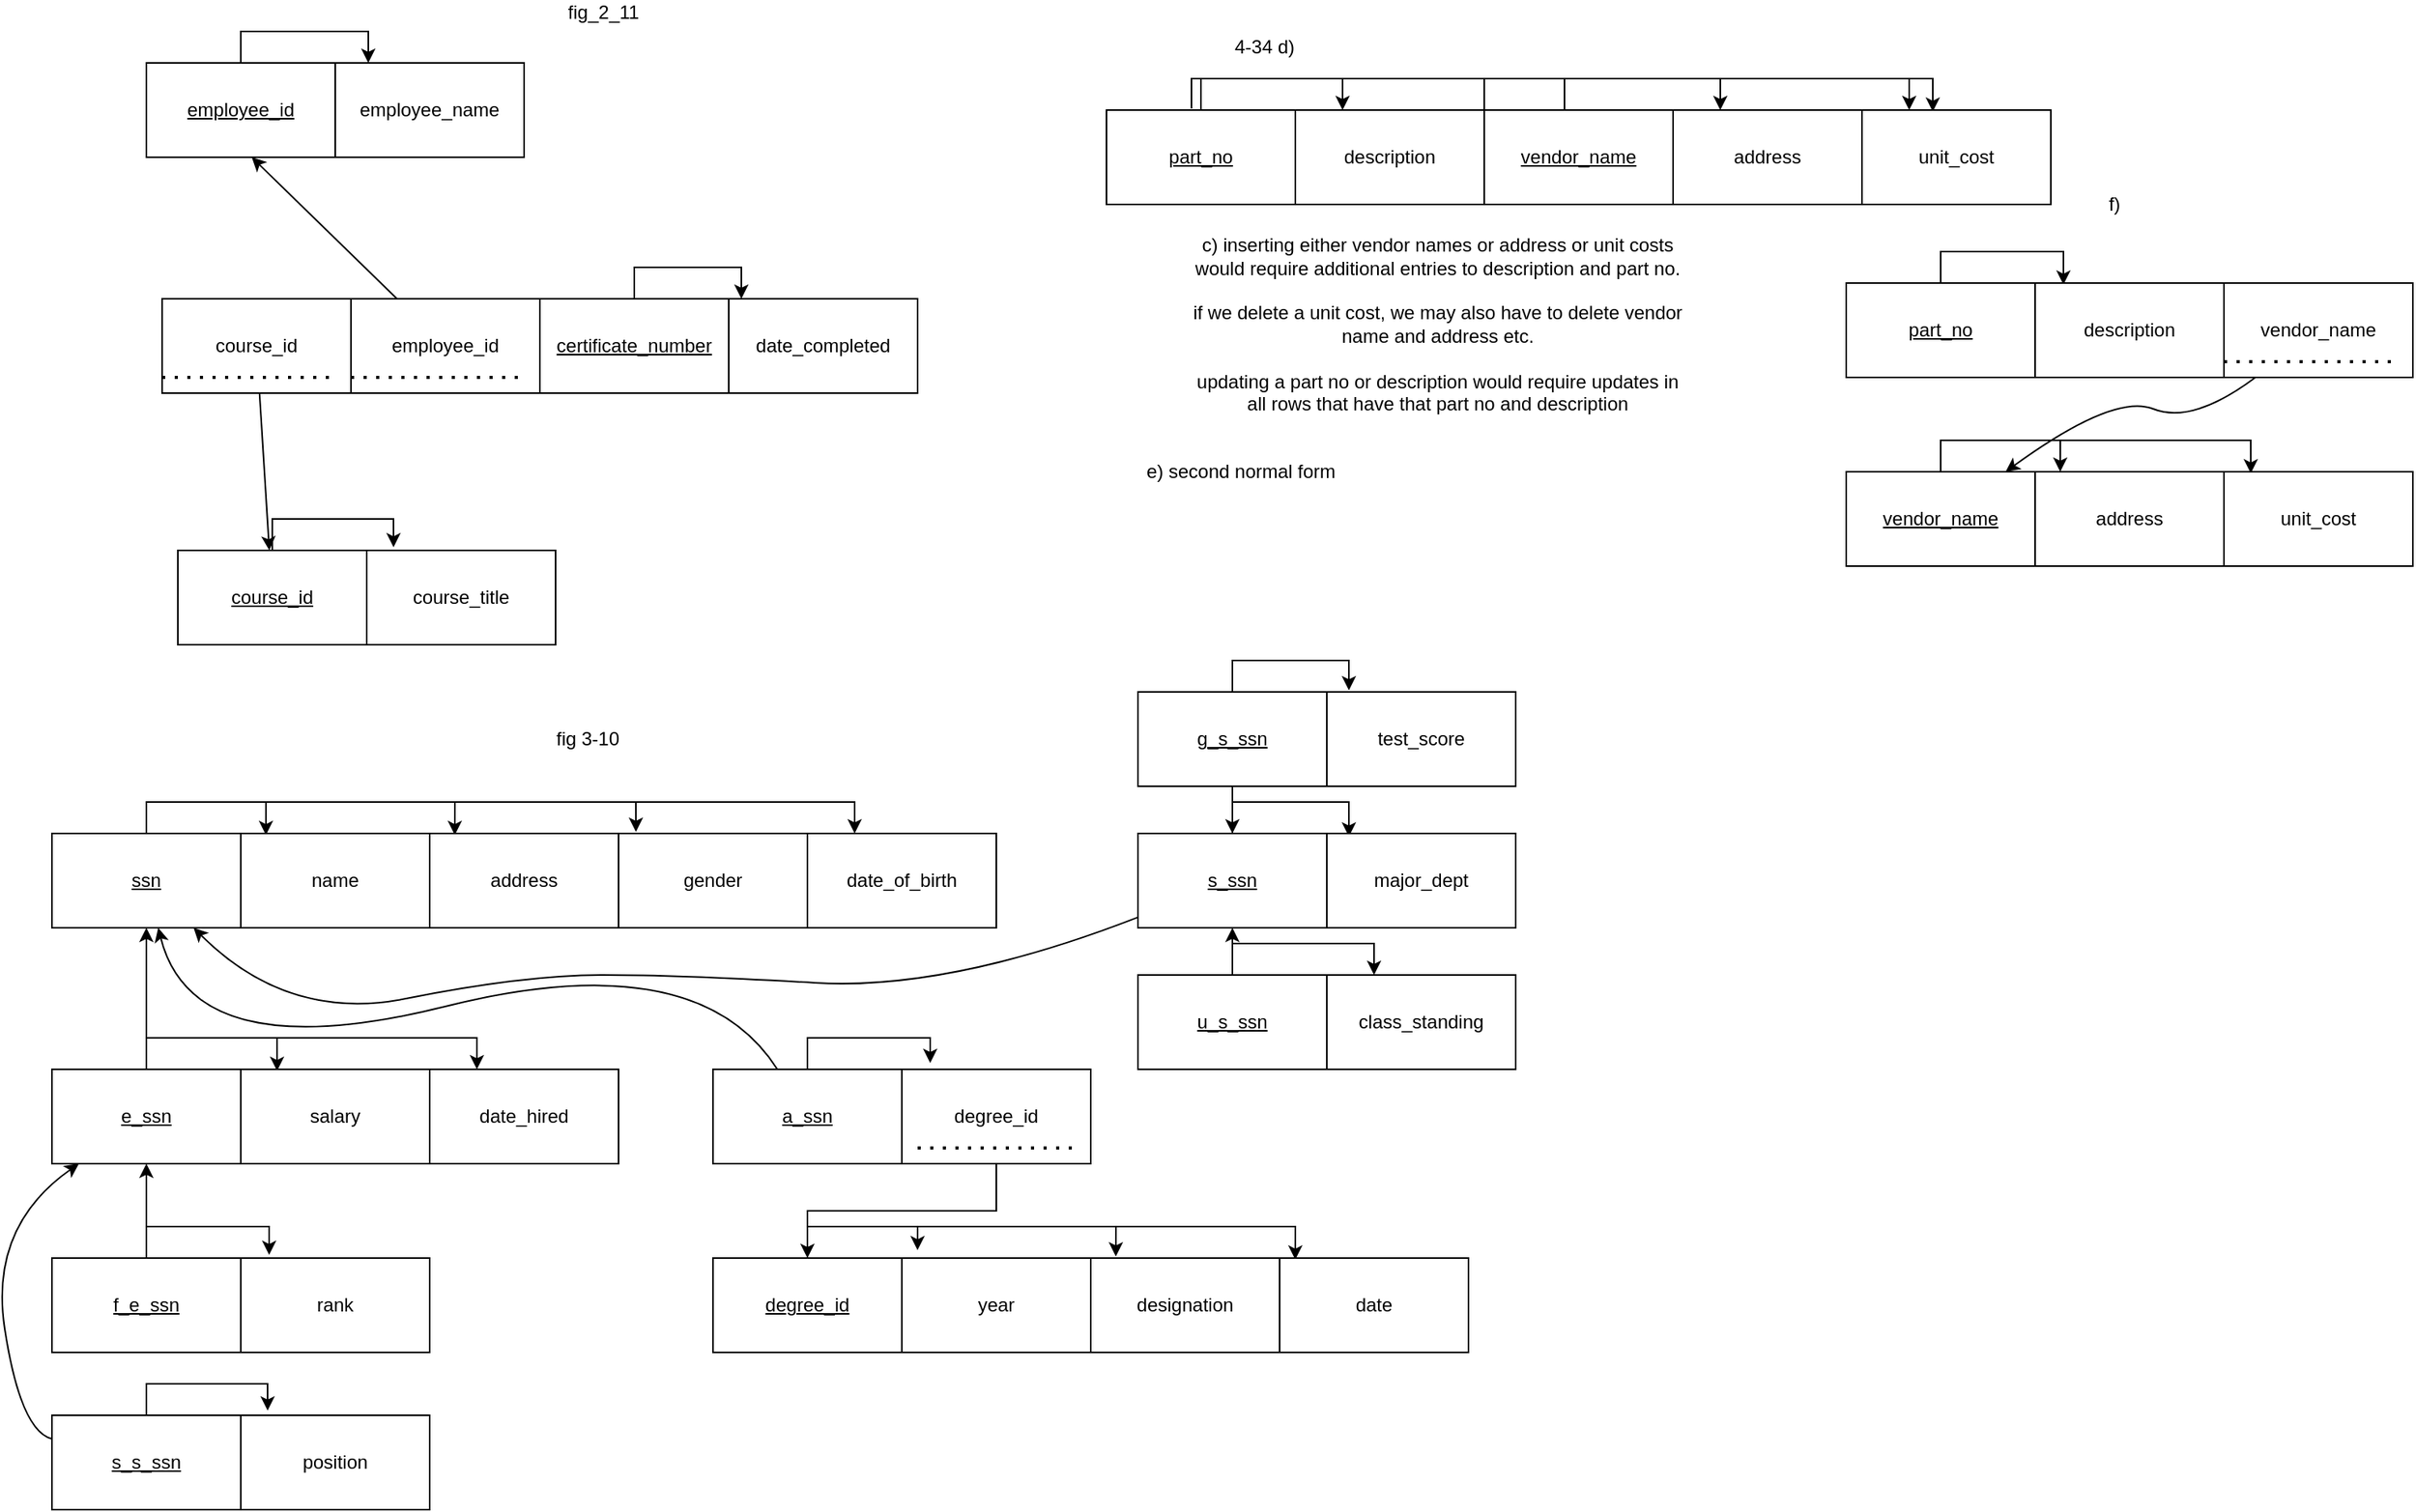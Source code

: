 <mxfile version="17.4.6" type="github">
  <diagram id="R2lEEEUBdFMjLlhIrx00" name="Page-1">
    <mxGraphModel dx="1662" dy="755" grid="1" gridSize="10" guides="1" tooltips="1" connect="1" arrows="1" fold="1" page="1" pageScale="1" pageWidth="850" pageHeight="1100" math="0" shadow="0" extFonts="Permanent Marker^https://fonts.googleapis.com/css?family=Permanent+Marker">
      <root>
        <mxCell id="0" />
        <mxCell id="1" parent="0" />
        <mxCell id="yiLSMs-EZFvoXGDY9Pij-1" value="&lt;div&gt;fig_2_11&lt;/div&gt;&lt;div&gt;&lt;br&gt;&lt;/div&gt;" style="text;html=1;resizable=0;autosize=1;align=center;verticalAlign=middle;points=[];fillColor=none;strokeColor=none;rounded=0;" vertex="1" parent="1">
          <mxGeometry x="355" y="20" width="70" height="30" as="geometry" />
        </mxCell>
        <mxCell id="yiLSMs-EZFvoXGDY9Pij-56" style="edgeStyle=orthogonalEdgeStyle;rounded=0;orthogonalLoop=1;jettySize=auto;html=1;entryX=0.175;entryY=0;entryDx=0;entryDy=0;entryPerimeter=0;" edge="1" parent="1" source="yiLSMs-EZFvoXGDY9Pij-2" target="yiLSMs-EZFvoXGDY9Pij-3">
          <mxGeometry relative="1" as="geometry" />
        </mxCell>
        <mxCell id="yiLSMs-EZFvoXGDY9Pij-2" value="&lt;u&gt;employee_id&lt;/u&gt;" style="rounded=0;whiteSpace=wrap;html=1;" vertex="1" parent="1">
          <mxGeometry x="100" y="60" width="120" height="60" as="geometry" />
        </mxCell>
        <mxCell id="yiLSMs-EZFvoXGDY9Pij-3" value="employee_name" style="rounded=0;whiteSpace=wrap;html=1;" vertex="1" parent="1">
          <mxGeometry x="220" y="60" width="120" height="60" as="geometry" />
        </mxCell>
        <mxCell id="yiLSMs-EZFvoXGDY9Pij-57" style="edgeStyle=orthogonalEdgeStyle;rounded=0;orthogonalLoop=1;jettySize=auto;html=1;entryX=0.142;entryY=-0.033;entryDx=0;entryDy=0;entryPerimeter=0;" edge="1" parent="1" source="yiLSMs-EZFvoXGDY9Pij-4" target="yiLSMs-EZFvoXGDY9Pij-7">
          <mxGeometry relative="1" as="geometry" />
        </mxCell>
        <mxCell id="yiLSMs-EZFvoXGDY9Pij-4" value="course_id" style="rounded=0;whiteSpace=wrap;html=1;fontStyle=4" vertex="1" parent="1">
          <mxGeometry x="120" y="370" width="120" height="60" as="geometry" />
        </mxCell>
        <mxCell id="yiLSMs-EZFvoXGDY9Pij-5" value="course_id" style="rounded=0;whiteSpace=wrap;html=1;" vertex="1" parent="1">
          <mxGeometry x="110" y="210" width="120" height="60" as="geometry" />
        </mxCell>
        <mxCell id="yiLSMs-EZFvoXGDY9Pij-6" value="employee_id" style="rounded=0;whiteSpace=wrap;html=1;" vertex="1" parent="1">
          <mxGeometry x="230" y="210" width="120" height="60" as="geometry" />
        </mxCell>
        <mxCell id="yiLSMs-EZFvoXGDY9Pij-7" value="course_title" style="rounded=0;whiteSpace=wrap;html=1;" vertex="1" parent="1">
          <mxGeometry x="240" y="370" width="120" height="60" as="geometry" />
        </mxCell>
        <mxCell id="yiLSMs-EZFvoXGDY9Pij-58" style="edgeStyle=orthogonalEdgeStyle;rounded=0;orthogonalLoop=1;jettySize=auto;html=1;entryX=0.067;entryY=0;entryDx=0;entryDy=0;entryPerimeter=0;" edge="1" parent="1" source="yiLSMs-EZFvoXGDY9Pij-9" target="yiLSMs-EZFvoXGDY9Pij-11">
          <mxGeometry relative="1" as="geometry" />
        </mxCell>
        <mxCell id="yiLSMs-EZFvoXGDY9Pij-9" value="&lt;u&gt;certificate_number&lt;br&gt;&lt;/u&gt;" style="rounded=0;whiteSpace=wrap;html=1;" vertex="1" parent="1">
          <mxGeometry x="350" y="210" width="120" height="60" as="geometry" />
        </mxCell>
        <mxCell id="yiLSMs-EZFvoXGDY9Pij-10" value="" style="endArrow=none;dashed=1;html=1;dashPattern=1 3;strokeWidth=2;rounded=0;" edge="1" parent="1">
          <mxGeometry width="50" height="50" relative="1" as="geometry">
            <mxPoint x="110" y="260" as="sourcePoint" />
            <mxPoint x="220" y="260" as="targetPoint" />
          </mxGeometry>
        </mxCell>
        <mxCell id="yiLSMs-EZFvoXGDY9Pij-11" value="date_completed" style="rounded=0;whiteSpace=wrap;html=1;" vertex="1" parent="1">
          <mxGeometry x="470" y="210" width="120" height="60" as="geometry" />
        </mxCell>
        <mxCell id="yiLSMs-EZFvoXGDY9Pij-12" value="" style="endArrow=none;dashed=1;html=1;dashPattern=1 3;strokeWidth=2;rounded=0;" edge="1" parent="1">
          <mxGeometry width="50" height="50" relative="1" as="geometry">
            <mxPoint x="230" y="260" as="sourcePoint" />
            <mxPoint x="340" y="260" as="targetPoint" />
          </mxGeometry>
        </mxCell>
        <mxCell id="yiLSMs-EZFvoXGDY9Pij-13" value="" style="endArrow=classic;html=1;rounded=0;entryX=0.558;entryY=1;entryDx=0;entryDy=0;entryPerimeter=0;" edge="1" parent="1" source="yiLSMs-EZFvoXGDY9Pij-6" target="yiLSMs-EZFvoXGDY9Pij-2">
          <mxGeometry width="50" height="50" relative="1" as="geometry">
            <mxPoint x="400" y="410" as="sourcePoint" />
            <mxPoint x="450" y="360" as="targetPoint" />
          </mxGeometry>
        </mxCell>
        <mxCell id="yiLSMs-EZFvoXGDY9Pij-14" value="" style="endArrow=classic;html=1;rounded=0;" edge="1" parent="1" source="yiLSMs-EZFvoXGDY9Pij-5" target="yiLSMs-EZFvoXGDY9Pij-4">
          <mxGeometry width="50" height="50" relative="1" as="geometry">
            <mxPoint x="179.24" y="220" as="sourcePoint" />
            <mxPoint x="176.96" y="130" as="targetPoint" />
          </mxGeometry>
        </mxCell>
        <mxCell id="yiLSMs-EZFvoXGDY9Pij-15" value="fig 3-10" style="text;html=1;resizable=0;autosize=1;align=center;verticalAlign=middle;points=[];fillColor=none;strokeColor=none;rounded=0;" vertex="1" parent="1">
          <mxGeometry x="350" y="480" width="60" height="20" as="geometry" />
        </mxCell>
        <mxCell id="yiLSMs-EZFvoXGDY9Pij-59" style="edgeStyle=orthogonalEdgeStyle;rounded=0;orthogonalLoop=1;jettySize=auto;html=1;entryX=0.133;entryY=0.017;entryDx=0;entryDy=0;entryPerimeter=0;" edge="1" parent="1" source="yiLSMs-EZFvoXGDY9Pij-16" target="yiLSMs-EZFvoXGDY9Pij-17">
          <mxGeometry relative="1" as="geometry" />
        </mxCell>
        <mxCell id="yiLSMs-EZFvoXGDY9Pij-61" style="edgeStyle=orthogonalEdgeStyle;rounded=0;orthogonalLoop=1;jettySize=auto;html=1;entryX=0.133;entryY=0.017;entryDx=0;entryDy=0;entryPerimeter=0;exitX=0.5;exitY=0;exitDx=0;exitDy=0;" edge="1" parent="1" source="yiLSMs-EZFvoXGDY9Pij-16" target="yiLSMs-EZFvoXGDY9Pij-18">
          <mxGeometry relative="1" as="geometry" />
        </mxCell>
        <mxCell id="yiLSMs-EZFvoXGDY9Pij-62" style="edgeStyle=orthogonalEdgeStyle;rounded=0;orthogonalLoop=1;jettySize=auto;html=1;entryX=0.092;entryY=-0.017;entryDx=0;entryDy=0;entryPerimeter=0;exitX=0.5;exitY=0;exitDx=0;exitDy=0;" edge="1" parent="1" source="yiLSMs-EZFvoXGDY9Pij-16" target="yiLSMs-EZFvoXGDY9Pij-19">
          <mxGeometry relative="1" as="geometry" />
        </mxCell>
        <mxCell id="yiLSMs-EZFvoXGDY9Pij-63" style="edgeStyle=orthogonalEdgeStyle;rounded=0;orthogonalLoop=1;jettySize=auto;html=1;entryX=0.25;entryY=0;entryDx=0;entryDy=0;exitX=0.5;exitY=0;exitDx=0;exitDy=0;" edge="1" parent="1" source="yiLSMs-EZFvoXGDY9Pij-16" target="yiLSMs-EZFvoXGDY9Pij-20">
          <mxGeometry relative="1" as="geometry" />
        </mxCell>
        <mxCell id="yiLSMs-EZFvoXGDY9Pij-16" value="&lt;u&gt;ssn&lt;/u&gt;" style="rounded=0;whiteSpace=wrap;html=1;" vertex="1" parent="1">
          <mxGeometry x="40" y="550" width="120" height="60" as="geometry" />
        </mxCell>
        <mxCell id="yiLSMs-EZFvoXGDY9Pij-17" value="name" style="rounded=0;whiteSpace=wrap;html=1;" vertex="1" parent="1">
          <mxGeometry x="160" y="550" width="120" height="60" as="geometry" />
        </mxCell>
        <mxCell id="yiLSMs-EZFvoXGDY9Pij-18" value="address" style="rounded=0;whiteSpace=wrap;html=1;" vertex="1" parent="1">
          <mxGeometry x="280" y="550" width="120" height="60" as="geometry" />
        </mxCell>
        <mxCell id="yiLSMs-EZFvoXGDY9Pij-19" value="gender" style="rounded=0;whiteSpace=wrap;html=1;" vertex="1" parent="1">
          <mxGeometry x="400" y="550" width="120" height="60" as="geometry" />
        </mxCell>
        <mxCell id="yiLSMs-EZFvoXGDY9Pij-20" value="date_of_birth" style="rounded=0;whiteSpace=wrap;html=1;" vertex="1" parent="1">
          <mxGeometry x="520" y="550" width="120" height="60" as="geometry" />
        </mxCell>
        <mxCell id="yiLSMs-EZFvoXGDY9Pij-38" style="edgeStyle=orthogonalEdgeStyle;rounded=0;orthogonalLoop=1;jettySize=auto;html=1;exitX=0.5;exitY=0;exitDx=0;exitDy=0;" edge="1" parent="1" source="yiLSMs-EZFvoXGDY9Pij-21" target="yiLSMs-EZFvoXGDY9Pij-16">
          <mxGeometry relative="1" as="geometry" />
        </mxCell>
        <mxCell id="yiLSMs-EZFvoXGDY9Pij-73" style="edgeStyle=orthogonalEdgeStyle;rounded=0;orthogonalLoop=1;jettySize=auto;html=1;entryX=0.192;entryY=0.017;entryDx=0;entryDy=0;entryPerimeter=0;" edge="1" parent="1" source="yiLSMs-EZFvoXGDY9Pij-21" target="yiLSMs-EZFvoXGDY9Pij-22">
          <mxGeometry relative="1" as="geometry" />
        </mxCell>
        <mxCell id="yiLSMs-EZFvoXGDY9Pij-74" style="edgeStyle=orthogonalEdgeStyle;rounded=0;orthogonalLoop=1;jettySize=auto;html=1;entryX=0.25;entryY=0;entryDx=0;entryDy=0;exitX=0.5;exitY=0;exitDx=0;exitDy=0;" edge="1" parent="1" source="yiLSMs-EZFvoXGDY9Pij-21" target="yiLSMs-EZFvoXGDY9Pij-23">
          <mxGeometry relative="1" as="geometry" />
        </mxCell>
        <mxCell id="yiLSMs-EZFvoXGDY9Pij-21" value="&lt;u&gt;e_ssn&lt;/u&gt;" style="rounded=0;whiteSpace=wrap;html=1;" vertex="1" parent="1">
          <mxGeometry x="40" y="700" width="120" height="60" as="geometry" />
        </mxCell>
        <mxCell id="yiLSMs-EZFvoXGDY9Pij-22" value="salary" style="rounded=0;whiteSpace=wrap;html=1;" vertex="1" parent="1">
          <mxGeometry x="160" y="700" width="120" height="60" as="geometry" />
        </mxCell>
        <mxCell id="yiLSMs-EZFvoXGDY9Pij-23" value="date_hired" style="rounded=0;whiteSpace=wrap;html=1;" vertex="1" parent="1">
          <mxGeometry x="280" y="700" width="120" height="60" as="geometry" />
        </mxCell>
        <mxCell id="yiLSMs-EZFvoXGDY9Pij-67" style="edgeStyle=orthogonalEdgeStyle;rounded=0;orthogonalLoop=1;jettySize=auto;html=1;entryX=0.15;entryY=-0.067;entryDx=0;entryDy=0;entryPerimeter=0;" edge="1" parent="1" source="yiLSMs-EZFvoXGDY9Pij-24" target="yiLSMs-EZFvoXGDY9Pij-25">
          <mxGeometry relative="1" as="geometry" />
        </mxCell>
        <mxCell id="yiLSMs-EZFvoXGDY9Pij-24" value="&lt;u&gt;a_ssn&lt;/u&gt;" style="rounded=0;whiteSpace=wrap;html=1;" vertex="1" parent="1">
          <mxGeometry x="460" y="700" width="120" height="60" as="geometry" />
        </mxCell>
        <mxCell id="yiLSMs-EZFvoXGDY9Pij-29" style="edgeStyle=orthogonalEdgeStyle;rounded=0;orthogonalLoop=1;jettySize=auto;html=1;" edge="1" parent="1" source="yiLSMs-EZFvoXGDY9Pij-25" target="yiLSMs-EZFvoXGDY9Pij-26">
          <mxGeometry relative="1" as="geometry" />
        </mxCell>
        <mxCell id="yiLSMs-EZFvoXGDY9Pij-25" value="degree_id" style="rounded=0;whiteSpace=wrap;html=1;" vertex="1" parent="1">
          <mxGeometry x="580" y="700" width="120" height="60" as="geometry" />
        </mxCell>
        <mxCell id="yiLSMs-EZFvoXGDY9Pij-68" style="edgeStyle=orthogonalEdgeStyle;rounded=0;orthogonalLoop=1;jettySize=auto;html=1;entryX=0.083;entryY=-0.083;entryDx=0;entryDy=0;entryPerimeter=0;" edge="1" parent="1" source="yiLSMs-EZFvoXGDY9Pij-26" target="yiLSMs-EZFvoXGDY9Pij-28">
          <mxGeometry relative="1" as="geometry" />
        </mxCell>
        <mxCell id="yiLSMs-EZFvoXGDY9Pij-69" style="edgeStyle=orthogonalEdgeStyle;rounded=0;orthogonalLoop=1;jettySize=auto;html=1;entryX=0.133;entryY=-0.017;entryDx=0;entryDy=0;entryPerimeter=0;exitX=0.5;exitY=0;exitDx=0;exitDy=0;" edge="1" parent="1" source="yiLSMs-EZFvoXGDY9Pij-26" target="yiLSMs-EZFvoXGDY9Pij-30">
          <mxGeometry relative="1" as="geometry" />
        </mxCell>
        <mxCell id="yiLSMs-EZFvoXGDY9Pij-70" style="edgeStyle=orthogonalEdgeStyle;rounded=0;orthogonalLoop=1;jettySize=auto;html=1;entryX=0.083;entryY=0.017;entryDx=0;entryDy=0;entryPerimeter=0;exitX=0.5;exitY=0;exitDx=0;exitDy=0;" edge="1" parent="1" source="yiLSMs-EZFvoXGDY9Pij-26" target="yiLSMs-EZFvoXGDY9Pij-31">
          <mxGeometry relative="1" as="geometry" />
        </mxCell>
        <mxCell id="yiLSMs-EZFvoXGDY9Pij-26" value="&lt;u&gt;degree_id&lt;/u&gt;" style="rounded=0;whiteSpace=wrap;html=1;" vertex="1" parent="1">
          <mxGeometry x="460" y="820" width="120" height="60" as="geometry" />
        </mxCell>
        <mxCell id="yiLSMs-EZFvoXGDY9Pij-27" value="" style="endArrow=none;dashed=1;html=1;dashPattern=1 3;strokeWidth=2;rounded=0;" edge="1" parent="1">
          <mxGeometry width="50" height="50" relative="1" as="geometry">
            <mxPoint x="590" y="750" as="sourcePoint" />
            <mxPoint x="690" y="750" as="targetPoint" />
          </mxGeometry>
        </mxCell>
        <mxCell id="yiLSMs-EZFvoXGDY9Pij-28" value="year" style="rounded=0;whiteSpace=wrap;html=1;" vertex="1" parent="1">
          <mxGeometry x="580" y="820" width="120" height="60" as="geometry" />
        </mxCell>
        <mxCell id="yiLSMs-EZFvoXGDY9Pij-30" value="designation" style="rounded=0;whiteSpace=wrap;html=1;" vertex="1" parent="1">
          <mxGeometry x="700" y="820" width="120" height="60" as="geometry" />
        </mxCell>
        <mxCell id="yiLSMs-EZFvoXGDY9Pij-31" value="date" style="rounded=0;whiteSpace=wrap;html=1;" vertex="1" parent="1">
          <mxGeometry x="820" y="820" width="120" height="60" as="geometry" />
        </mxCell>
        <mxCell id="yiLSMs-EZFvoXGDY9Pij-33" value="" style="curved=1;endArrow=classic;html=1;rounded=0;" edge="1" parent="1" source="yiLSMs-EZFvoXGDY9Pij-24" target="yiLSMs-EZFvoXGDY9Pij-16">
          <mxGeometry width="50" height="50" relative="1" as="geometry">
            <mxPoint x="400" y="620" as="sourcePoint" />
            <mxPoint x="450" y="570" as="targetPoint" />
            <Array as="points">
              <mxPoint x="450" y="620" />
              <mxPoint x="130" y="700" />
            </Array>
          </mxGeometry>
        </mxCell>
        <mxCell id="yiLSMs-EZFvoXGDY9Pij-65" style="edgeStyle=orthogonalEdgeStyle;rounded=0;orthogonalLoop=1;jettySize=auto;html=1;entryX=0.117;entryY=0.033;entryDx=0;entryDy=0;entryPerimeter=0;" edge="1" parent="1" source="yiLSMs-EZFvoXGDY9Pij-35" target="yiLSMs-EZFvoXGDY9Pij-36">
          <mxGeometry relative="1" as="geometry" />
        </mxCell>
        <mxCell id="yiLSMs-EZFvoXGDY9Pij-35" value="&lt;u&gt;s_ssn&lt;/u&gt;" style="rounded=0;whiteSpace=wrap;html=1;" vertex="1" parent="1">
          <mxGeometry x="730" y="550" width="120" height="60" as="geometry" />
        </mxCell>
        <mxCell id="yiLSMs-EZFvoXGDY9Pij-36" value="major_dept" style="rounded=0;whiteSpace=wrap;html=1;" vertex="1" parent="1">
          <mxGeometry x="850" y="550" width="120" height="60" as="geometry" />
        </mxCell>
        <mxCell id="yiLSMs-EZFvoXGDY9Pij-37" value="" style="curved=1;endArrow=classic;html=1;rounded=0;" edge="1" parent="1" source="yiLSMs-EZFvoXGDY9Pij-35" target="yiLSMs-EZFvoXGDY9Pij-16">
          <mxGeometry width="50" height="50" relative="1" as="geometry">
            <mxPoint x="400" y="620" as="sourcePoint" />
            <mxPoint x="450" y="570" as="targetPoint" />
            <Array as="points">
              <mxPoint x="610" y="650" />
              <mxPoint x="440" y="640" />
              <mxPoint x="340" y="640" />
              <mxPoint x="190" y="670" />
            </Array>
          </mxGeometry>
        </mxCell>
        <mxCell id="yiLSMs-EZFvoXGDY9Pij-41" style="edgeStyle=orthogonalEdgeStyle;rounded=0;orthogonalLoop=1;jettySize=auto;html=1;entryX=0.5;entryY=1;entryDx=0;entryDy=0;" edge="1" parent="1" source="yiLSMs-EZFvoXGDY9Pij-39" target="yiLSMs-EZFvoXGDY9Pij-21">
          <mxGeometry relative="1" as="geometry" />
        </mxCell>
        <mxCell id="yiLSMs-EZFvoXGDY9Pij-72" style="edgeStyle=orthogonalEdgeStyle;rounded=0;orthogonalLoop=1;jettySize=auto;html=1;entryX=0.15;entryY=-0.033;entryDx=0;entryDy=0;entryPerimeter=0;" edge="1" parent="1" source="yiLSMs-EZFvoXGDY9Pij-39" target="yiLSMs-EZFvoXGDY9Pij-40">
          <mxGeometry relative="1" as="geometry" />
        </mxCell>
        <mxCell id="yiLSMs-EZFvoXGDY9Pij-39" value="&lt;u&gt;f_e_ssn&lt;/u&gt;" style="rounded=0;whiteSpace=wrap;html=1;" vertex="1" parent="1">
          <mxGeometry x="40" y="820" width="120" height="60" as="geometry" />
        </mxCell>
        <mxCell id="yiLSMs-EZFvoXGDY9Pij-40" value="rank" style="rounded=0;whiteSpace=wrap;html=1;" vertex="1" parent="1">
          <mxGeometry x="160" y="820" width="120" height="60" as="geometry" />
        </mxCell>
        <mxCell id="yiLSMs-EZFvoXGDY9Pij-71" style="edgeStyle=orthogonalEdgeStyle;rounded=0;orthogonalLoop=1;jettySize=auto;html=1;entryX=0.142;entryY=-0.05;entryDx=0;entryDy=0;entryPerimeter=0;" edge="1" parent="1" source="yiLSMs-EZFvoXGDY9Pij-42" target="yiLSMs-EZFvoXGDY9Pij-43">
          <mxGeometry relative="1" as="geometry" />
        </mxCell>
        <mxCell id="yiLSMs-EZFvoXGDY9Pij-42" value="&lt;u&gt;s_s_ssn&lt;/u&gt;" style="rounded=0;whiteSpace=wrap;html=1;" vertex="1" parent="1">
          <mxGeometry x="40" y="920" width="120" height="60" as="geometry" />
        </mxCell>
        <mxCell id="yiLSMs-EZFvoXGDY9Pij-43" value="position" style="rounded=0;whiteSpace=wrap;html=1;" vertex="1" parent="1">
          <mxGeometry x="160" y="920" width="120" height="60" as="geometry" />
        </mxCell>
        <mxCell id="yiLSMs-EZFvoXGDY9Pij-44" value="" style="curved=1;endArrow=classic;html=1;rounded=0;" edge="1" parent="1" source="yiLSMs-EZFvoXGDY9Pij-42" target="yiLSMs-EZFvoXGDY9Pij-21">
          <mxGeometry width="50" height="50" relative="1" as="geometry">
            <mxPoint x="-30" y="930" as="sourcePoint" />
            <mxPoint x="20" y="880" as="targetPoint" />
            <Array as="points">
              <mxPoint x="20" y="930" />
              <mxPoint y="800" />
            </Array>
          </mxGeometry>
        </mxCell>
        <mxCell id="yiLSMs-EZFvoXGDY9Pij-51" style="edgeStyle=orthogonalEdgeStyle;rounded=0;orthogonalLoop=1;jettySize=auto;html=1;" edge="1" parent="1" source="yiLSMs-EZFvoXGDY9Pij-47" target="yiLSMs-EZFvoXGDY9Pij-35">
          <mxGeometry relative="1" as="geometry" />
        </mxCell>
        <mxCell id="yiLSMs-EZFvoXGDY9Pij-64" style="edgeStyle=orthogonalEdgeStyle;rounded=0;orthogonalLoop=1;jettySize=auto;html=1;entryX=0.117;entryY=-0.017;entryDx=0;entryDy=0;entryPerimeter=0;" edge="1" parent="1" source="yiLSMs-EZFvoXGDY9Pij-47" target="yiLSMs-EZFvoXGDY9Pij-48">
          <mxGeometry relative="1" as="geometry" />
        </mxCell>
        <mxCell id="yiLSMs-EZFvoXGDY9Pij-47" value="&lt;u&gt;g_s_ssn&lt;/u&gt;" style="rounded=0;whiteSpace=wrap;html=1;" vertex="1" parent="1">
          <mxGeometry x="730" y="460" width="120" height="60" as="geometry" />
        </mxCell>
        <mxCell id="yiLSMs-EZFvoXGDY9Pij-48" value="test_score" style="rounded=0;whiteSpace=wrap;html=1;" vertex="1" parent="1">
          <mxGeometry x="850" y="460" width="120" height="60" as="geometry" />
        </mxCell>
        <mxCell id="yiLSMs-EZFvoXGDY9Pij-52" style="edgeStyle=orthogonalEdgeStyle;rounded=0;orthogonalLoop=1;jettySize=auto;html=1;entryX=0.5;entryY=1;entryDx=0;entryDy=0;" edge="1" parent="1" source="yiLSMs-EZFvoXGDY9Pij-49" target="yiLSMs-EZFvoXGDY9Pij-35">
          <mxGeometry relative="1" as="geometry" />
        </mxCell>
        <mxCell id="yiLSMs-EZFvoXGDY9Pij-66" style="edgeStyle=orthogonalEdgeStyle;rounded=0;orthogonalLoop=1;jettySize=auto;html=1;entryX=0.25;entryY=0;entryDx=0;entryDy=0;" edge="1" parent="1" source="yiLSMs-EZFvoXGDY9Pij-49" target="yiLSMs-EZFvoXGDY9Pij-50">
          <mxGeometry relative="1" as="geometry" />
        </mxCell>
        <mxCell id="yiLSMs-EZFvoXGDY9Pij-49" value="&lt;u&gt;u_s_ssn&lt;/u&gt;" style="rounded=0;whiteSpace=wrap;html=1;" vertex="1" parent="1">
          <mxGeometry x="730" y="640" width="120" height="60" as="geometry" />
        </mxCell>
        <mxCell id="yiLSMs-EZFvoXGDY9Pij-50" value="class_standing" style="rounded=0;whiteSpace=wrap;html=1;" vertex="1" parent="1">
          <mxGeometry x="850" y="640" width="120" height="60" as="geometry" />
        </mxCell>
        <mxCell id="yiLSMs-EZFvoXGDY9Pij-75" value="4-34 d)" style="text;html=1;resizable=0;autosize=1;align=center;verticalAlign=middle;points=[];fillColor=none;strokeColor=none;rounded=0;" vertex="1" parent="1">
          <mxGeometry x="780" y="40" width="60" height="20" as="geometry" />
        </mxCell>
        <mxCell id="yiLSMs-EZFvoXGDY9Pij-81" style="edgeStyle=orthogonalEdgeStyle;rounded=0;orthogonalLoop=1;jettySize=auto;html=1;entryX=0.25;entryY=0;entryDx=0;entryDy=0;" edge="1" parent="1" source="yiLSMs-EZFvoXGDY9Pij-76" target="yiLSMs-EZFvoXGDY9Pij-77">
          <mxGeometry relative="1" as="geometry" />
        </mxCell>
        <mxCell id="yiLSMs-EZFvoXGDY9Pij-84" style="edgeStyle=orthogonalEdgeStyle;rounded=0;orthogonalLoop=1;jettySize=auto;html=1;entryX=0.25;entryY=0;entryDx=0;entryDy=0;" edge="1" parent="1" source="yiLSMs-EZFvoXGDY9Pij-76" target="yiLSMs-EZFvoXGDY9Pij-79">
          <mxGeometry relative="1" as="geometry" />
        </mxCell>
        <mxCell id="yiLSMs-EZFvoXGDY9Pij-85" style="edgeStyle=orthogonalEdgeStyle;rounded=0;orthogonalLoop=1;jettySize=auto;html=1;entryX=0.25;entryY=0;entryDx=0;entryDy=0;exitX=0.45;exitY=-0.017;exitDx=0;exitDy=0;exitPerimeter=0;" edge="1" parent="1" source="yiLSMs-EZFvoXGDY9Pij-76" target="yiLSMs-EZFvoXGDY9Pij-80">
          <mxGeometry relative="1" as="geometry" />
        </mxCell>
        <mxCell id="yiLSMs-EZFvoXGDY9Pij-76" value="&lt;u&gt;part_no&lt;/u&gt;" style="rounded=0;whiteSpace=wrap;html=1;" vertex="1" parent="1">
          <mxGeometry x="710" y="90" width="120" height="60" as="geometry" />
        </mxCell>
        <mxCell id="yiLSMs-EZFvoXGDY9Pij-77" value="description" style="rounded=0;whiteSpace=wrap;html=1;" vertex="1" parent="1">
          <mxGeometry x="830" y="90" width="120" height="60" as="geometry" />
        </mxCell>
        <mxCell id="yiLSMs-EZFvoXGDY9Pij-91" style="edgeStyle=orthogonalEdgeStyle;rounded=0;orthogonalLoop=1;jettySize=auto;html=1;exitX=0.425;exitY=0;exitDx=0;exitDy=0;exitPerimeter=0;entryX=0.375;entryY=0.017;entryDx=0;entryDy=0;entryPerimeter=0;" edge="1" parent="1" source="yiLSMs-EZFvoXGDY9Pij-78" target="yiLSMs-EZFvoXGDY9Pij-80">
          <mxGeometry relative="1" as="geometry" />
        </mxCell>
        <mxCell id="yiLSMs-EZFvoXGDY9Pij-78" value="&lt;u&gt;vendor_name&lt;/u&gt;" style="rounded=0;whiteSpace=wrap;html=1;" vertex="1" parent="1">
          <mxGeometry x="950" y="90" width="120" height="60" as="geometry" />
        </mxCell>
        <mxCell id="yiLSMs-EZFvoXGDY9Pij-79" value="address" style="rounded=0;whiteSpace=wrap;html=1;" vertex="1" parent="1">
          <mxGeometry x="1070" y="90" width="120" height="60" as="geometry" />
        </mxCell>
        <mxCell id="yiLSMs-EZFvoXGDY9Pij-80" value="unit_cost" style="rounded=0;whiteSpace=wrap;html=1;" vertex="1" parent="1">
          <mxGeometry x="1190" y="90" width="120" height="60" as="geometry" />
        </mxCell>
        <mxCell id="yiLSMs-EZFvoXGDY9Pij-86" value="&lt;div&gt;c) inserting either vendor names or address or unit costs &lt;br&gt;&lt;/div&gt;&lt;div&gt;would require additional entries to description and part no.&lt;/div&gt;&lt;div&gt;&lt;br&gt;&lt;/div&gt;&lt;div&gt;if we delete a unit cost, we may also have to delete vendor &lt;br&gt;&lt;/div&gt;&lt;div&gt;name and address etc.&lt;/div&gt;&lt;div&gt;&lt;br&gt;&lt;/div&gt;&lt;div&gt;updating a part no or description would require updates in&lt;/div&gt;&lt;div&gt;all rows that have that part no and description&lt;br&gt;&lt;/div&gt;&lt;div&gt;&lt;br&gt;&lt;/div&gt;&lt;div&gt;&lt;br&gt;&lt;/div&gt;&lt;div&gt;&lt;br&gt;&lt;/div&gt;&lt;div&gt;&lt;br&gt;&lt;/div&gt;" style="text;html=1;resizable=0;autosize=1;align=center;verticalAlign=middle;points=[];fillColor=none;strokeColor=none;rounded=0;" vertex="1" parent="1">
          <mxGeometry x="730" y="170" width="380" height="170" as="geometry" />
        </mxCell>
        <mxCell id="yiLSMs-EZFvoXGDY9Pij-87" value="e) second normal form" style="text;html=1;resizable=0;autosize=1;align=center;verticalAlign=middle;points=[];fillColor=none;strokeColor=none;rounded=0;" vertex="1" parent="1">
          <mxGeometry x="720" y="310" width="150" height="20" as="geometry" />
        </mxCell>
        <mxCell id="yiLSMs-EZFvoXGDY9Pij-94" style="edgeStyle=orthogonalEdgeStyle;rounded=0;orthogonalLoop=1;jettySize=auto;html=1;entryX=0.15;entryY=0.017;entryDx=0;entryDy=0;entryPerimeter=0;" edge="1" parent="1" source="yiLSMs-EZFvoXGDY9Pij-88" target="yiLSMs-EZFvoXGDY9Pij-89">
          <mxGeometry relative="1" as="geometry" />
        </mxCell>
        <mxCell id="yiLSMs-EZFvoXGDY9Pij-88" value="&lt;u&gt;part_no&lt;/u&gt;" style="rounded=0;whiteSpace=wrap;html=1;" vertex="1" parent="1">
          <mxGeometry x="1180" y="200" width="120" height="60" as="geometry" />
        </mxCell>
        <mxCell id="yiLSMs-EZFvoXGDY9Pij-89" value="description" style="rounded=0;whiteSpace=wrap;html=1;" vertex="1" parent="1">
          <mxGeometry x="1300" y="200" width="120" height="60" as="geometry" />
        </mxCell>
        <mxCell id="yiLSMs-EZFvoXGDY9Pij-95" style="edgeStyle=orthogonalEdgeStyle;rounded=0;orthogonalLoop=1;jettySize=auto;html=1;entryX=0.133;entryY=0;entryDx=0;entryDy=0;entryPerimeter=0;" edge="1" parent="1" source="yiLSMs-EZFvoXGDY9Pij-90" target="yiLSMs-EZFvoXGDY9Pij-92">
          <mxGeometry relative="1" as="geometry" />
        </mxCell>
        <mxCell id="yiLSMs-EZFvoXGDY9Pij-96" style="edgeStyle=orthogonalEdgeStyle;rounded=0;orthogonalLoop=1;jettySize=auto;html=1;entryX=0.142;entryY=0.017;entryDx=0;entryDy=0;entryPerimeter=0;exitX=0.5;exitY=0;exitDx=0;exitDy=0;" edge="1" parent="1" source="yiLSMs-EZFvoXGDY9Pij-90" target="yiLSMs-EZFvoXGDY9Pij-93">
          <mxGeometry relative="1" as="geometry" />
        </mxCell>
        <mxCell id="yiLSMs-EZFvoXGDY9Pij-90" value="&lt;u&gt;vendor_name&lt;/u&gt;" style="rounded=0;whiteSpace=wrap;html=1;" vertex="1" parent="1">
          <mxGeometry x="1180" y="320" width="120" height="60" as="geometry" />
        </mxCell>
        <mxCell id="yiLSMs-EZFvoXGDY9Pij-92" value="address" style="rounded=0;whiteSpace=wrap;html=1;" vertex="1" parent="1">
          <mxGeometry x="1300" y="320" width="120" height="60" as="geometry" />
        </mxCell>
        <mxCell id="yiLSMs-EZFvoXGDY9Pij-93" value="unit_cost" style="rounded=0;whiteSpace=wrap;html=1;" vertex="1" parent="1">
          <mxGeometry x="1420" y="320" width="120" height="60" as="geometry" />
        </mxCell>
        <mxCell id="yiLSMs-EZFvoXGDY9Pij-97" value="vendor_name" style="rounded=0;whiteSpace=wrap;html=1;" vertex="1" parent="1">
          <mxGeometry x="1420" y="200" width="120" height="60" as="geometry" />
        </mxCell>
        <mxCell id="yiLSMs-EZFvoXGDY9Pij-98" value="" style="endArrow=none;dashed=1;html=1;dashPattern=1 3;strokeWidth=2;rounded=0;" edge="1" parent="1">
          <mxGeometry width="50" height="50" relative="1" as="geometry">
            <mxPoint x="1420" y="250" as="sourcePoint" />
            <mxPoint x="1530" y="250" as="targetPoint" />
          </mxGeometry>
        </mxCell>
        <mxCell id="yiLSMs-EZFvoXGDY9Pij-99" value="" style="curved=1;endArrow=classic;html=1;rounded=0;" edge="1" parent="1" source="yiLSMs-EZFvoXGDY9Pij-97" target="yiLSMs-EZFvoXGDY9Pij-90">
          <mxGeometry width="50" height="50" relative="1" as="geometry">
            <mxPoint x="1350" y="320" as="sourcePoint" />
            <mxPoint x="1400" y="270" as="targetPoint" />
            <Array as="points">
              <mxPoint x="1400" y="290" />
              <mxPoint x="1350" y="270" />
            </Array>
          </mxGeometry>
        </mxCell>
        <mxCell id="yiLSMs-EZFvoXGDY9Pij-100" value="f)" style="text;html=1;resizable=0;autosize=1;align=center;verticalAlign=middle;points=[];fillColor=none;strokeColor=none;rounded=0;" vertex="1" parent="1">
          <mxGeometry x="1340" y="140" width="20" height="20" as="geometry" />
        </mxCell>
      </root>
    </mxGraphModel>
  </diagram>
</mxfile>

